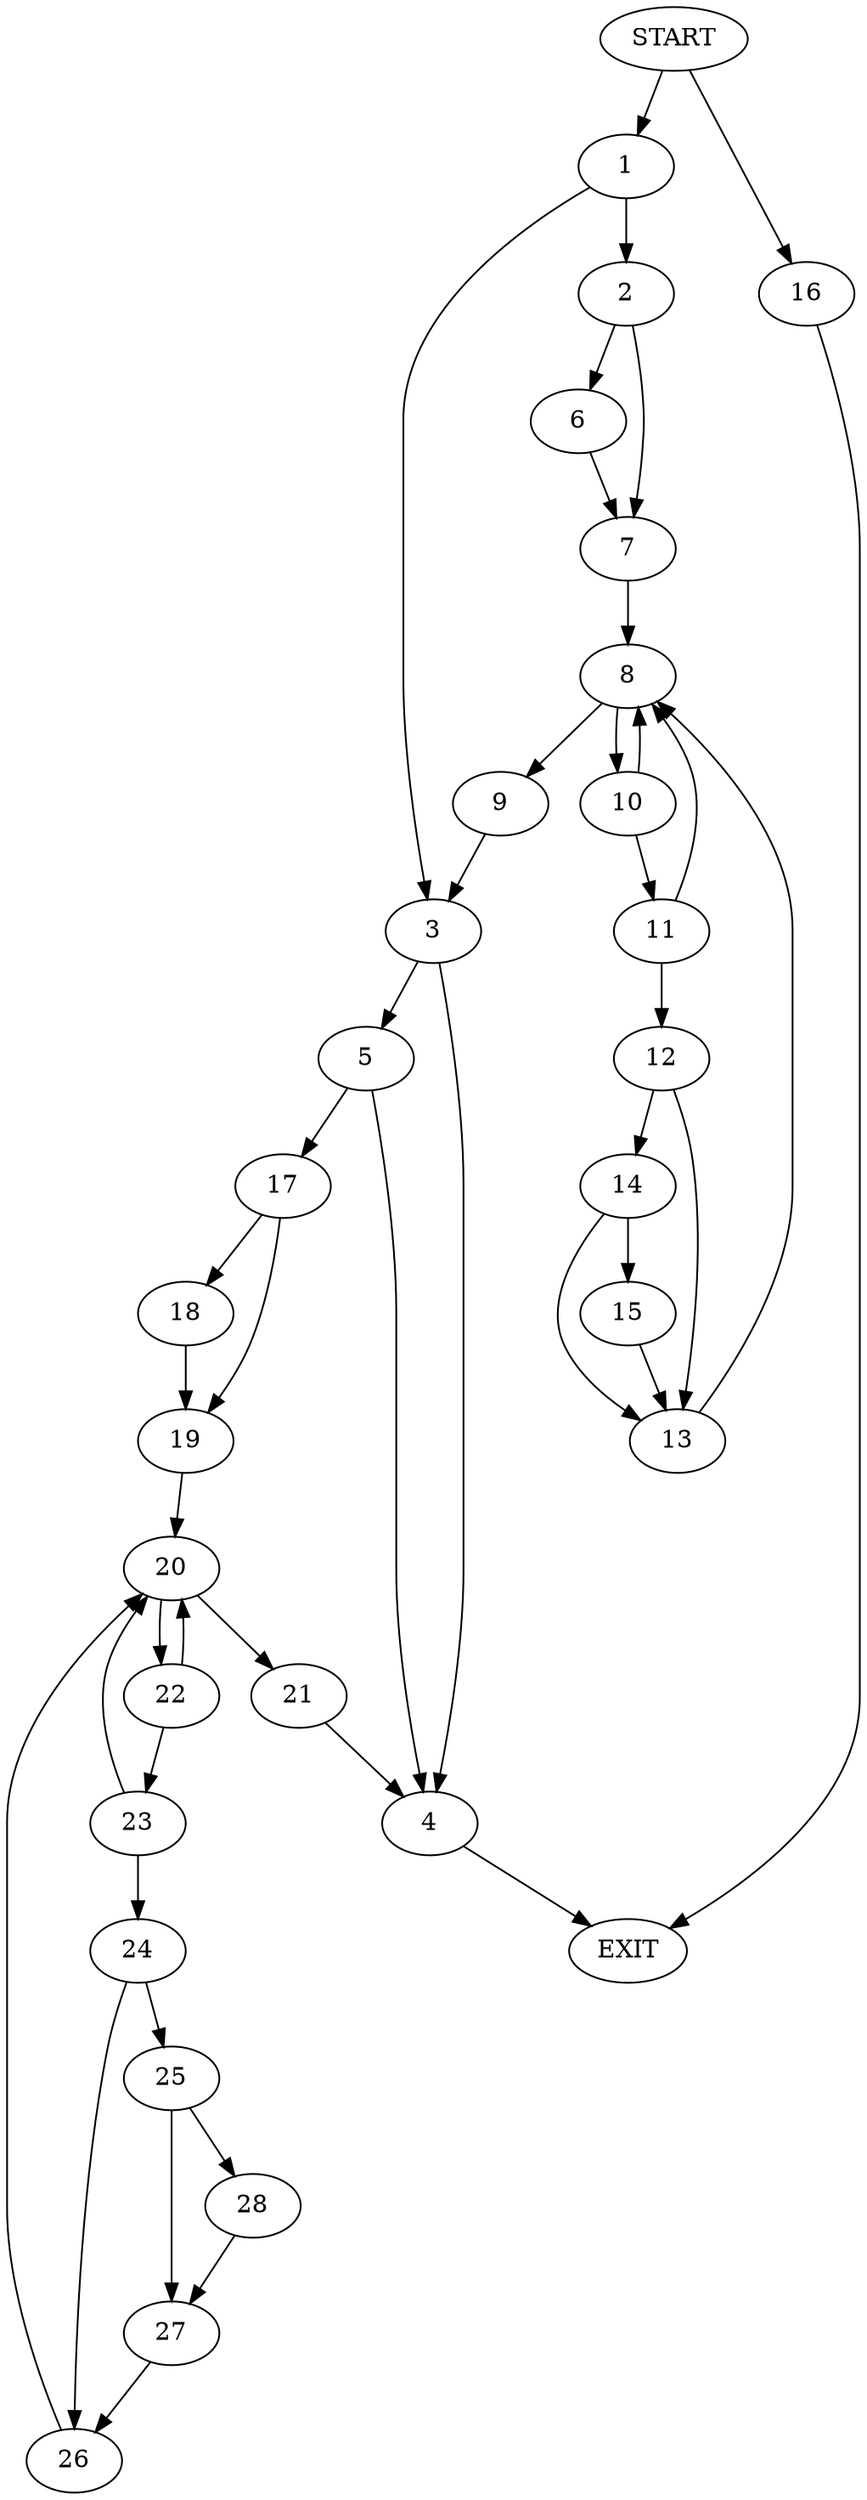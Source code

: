 digraph {
0 [label="START"]
29 [label="EXIT"]
0 -> 1
1 -> 2
1 -> 3
3 -> 4
3 -> 5
2 -> 6
2 -> 7
7 -> 8
6 -> 7
8 -> 9
8 -> 10
9 -> 3
10 -> 11
10 -> 8
11 -> 12
11 -> 8
12 -> 13
12 -> 14
14 -> 13
14 -> 15
13 -> 8
15 -> 13
0 -> 16
16 -> 29
5 -> 4
5 -> 17
4 -> 29
17 -> 18
17 -> 19
18 -> 19
19 -> 20
20 -> 21
20 -> 22
22 -> 23
22 -> 20
21 -> 4
23 -> 24
23 -> 20
24 -> 25
24 -> 26
25 -> 27
25 -> 28
26 -> 20
28 -> 27
27 -> 26
}
